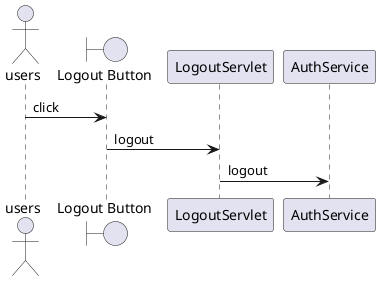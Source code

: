 @startuml
actor users
boundary "Logout Button" as logout

users -> logout: click
logout -> LogoutServlet: logout
LogoutServlet -> AuthService: logout


@enduml
